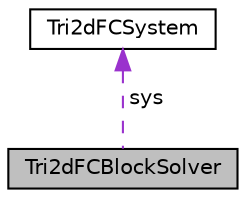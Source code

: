digraph "Tri2dFCBlockSolver"
{
  edge [fontname="Helvetica",fontsize="10",labelfontname="Helvetica",labelfontsize="10"];
  node [fontname="Helvetica",fontsize="10",shape=record];
  Node1 [label="Tri2dFCBlockSolver",height=0.2,width=0.4,color="black", fillcolor="grey75", style="filled" fontcolor="black"];
  Node2 -> Node1 [dir="back",color="darkorchid3",fontsize="10",style="dashed",label=" sys" ,fontname="Helvetica"];
  Node2 [label="Tri2dFCSystem",height=0.2,width=0.4,color="black", fillcolor="white", style="filled",URL="$classTri2dFCSystem.html",tooltip="Class Tri2dFCSystem holds the data and specifies the operations for various systems of equations..."];
}
